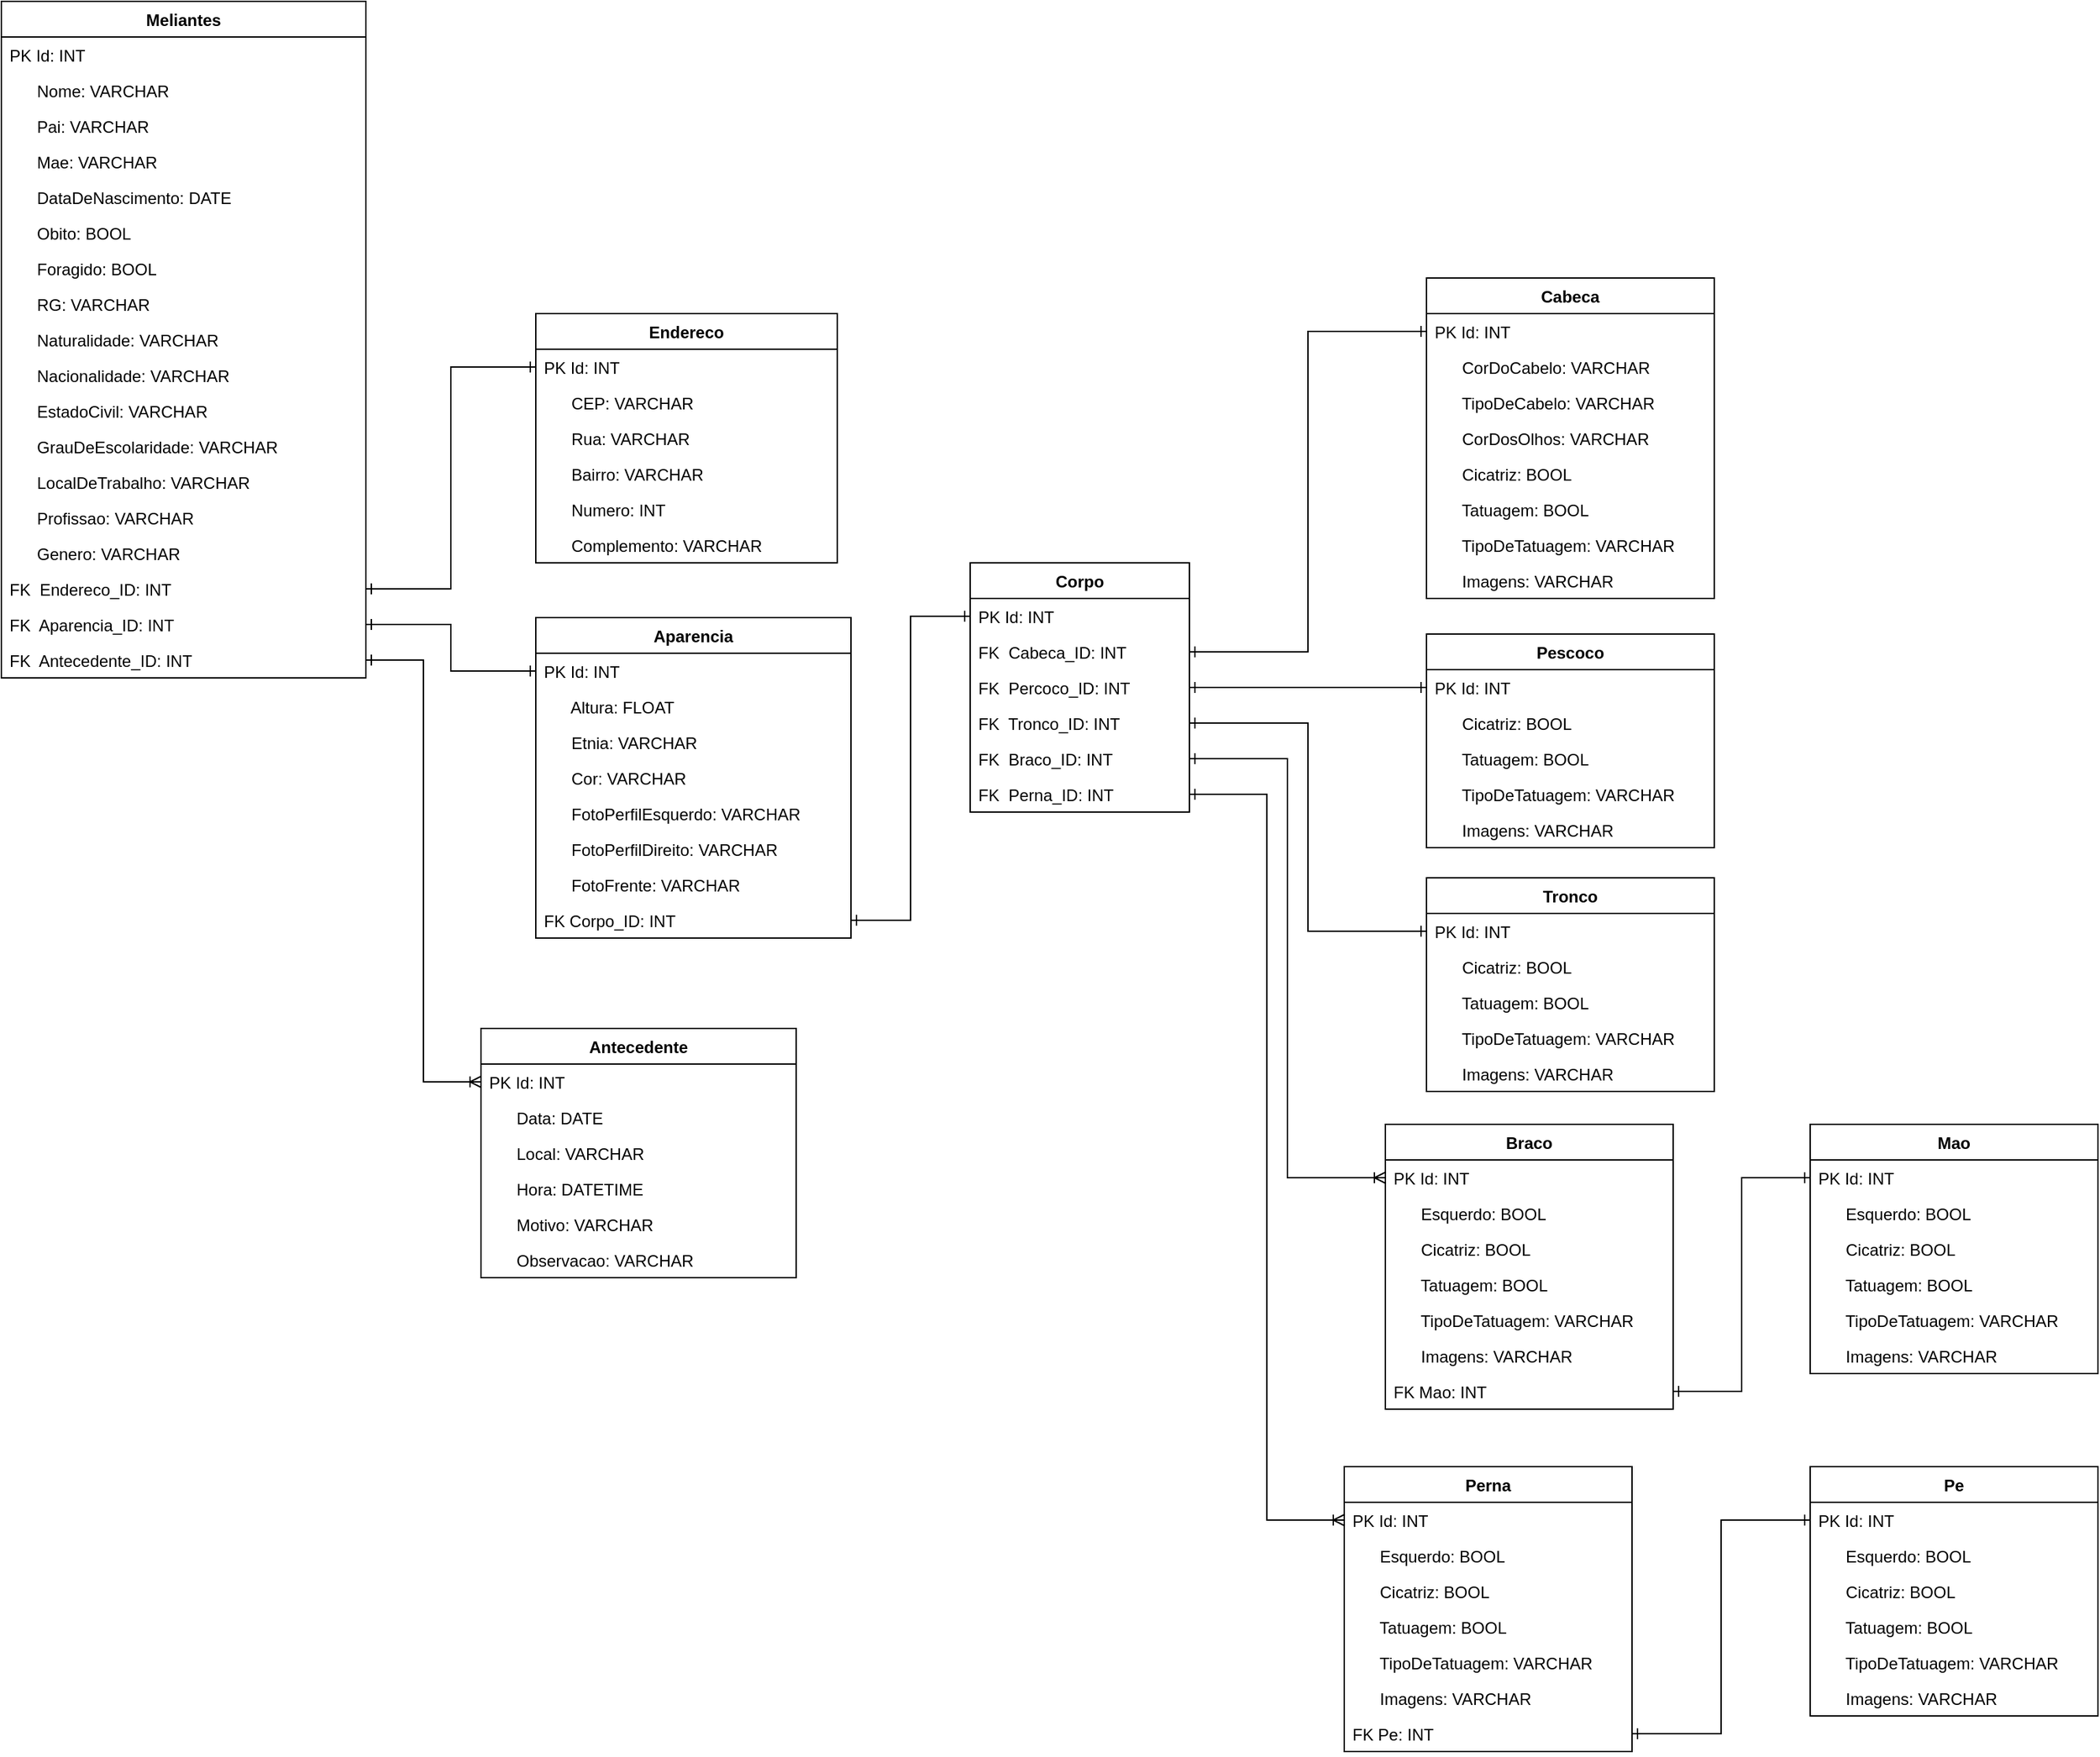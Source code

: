<mxfile version="21.1.5" type="device">
  <diagram name="Página-1" id="tqAukW0xZtE-mX-S90wy">
    <mxGraphModel dx="838" dy="461" grid="1" gridSize="10" guides="1" tooltips="1" connect="1" arrows="1" fold="1" page="1" pageScale="1" pageWidth="827" pageHeight="1169" math="0" shadow="0">
      <root>
        <mxCell id="0" />
        <mxCell id="1" parent="0" />
        <mxCell id="qsIrMADFIpEWMbKTU3-V-4" value="Endereco" style="swimlane;fontStyle=1;align=center;verticalAlign=top;childLayout=stackLayout;horizontal=1;startSize=26;horizontalStack=0;resizeParent=1;resizeParentMax=0;resizeLast=0;collapsible=1;marginBottom=0;whiteSpace=wrap;html=1;" vertex="1" parent="1">
          <mxGeometry x="510" y="268" width="220" height="182" as="geometry" />
        </mxCell>
        <mxCell id="qsIrMADFIpEWMbKTU3-V-5" value="PK Id: INT" style="text;strokeColor=none;fillColor=none;align=left;verticalAlign=top;spacingLeft=4;spacingRight=4;overflow=hidden;rotatable=0;points=[[0,0.5],[1,0.5]];portConstraint=eastwest;whiteSpace=wrap;html=1;" vertex="1" parent="qsIrMADFIpEWMbKTU3-V-4">
          <mxGeometry y="26" width="220" height="26" as="geometry" />
        </mxCell>
        <mxCell id="qsIrMADFIpEWMbKTU3-V-11" value="&amp;nbsp; &amp;nbsp; &amp;nbsp; CEP: VARCHAR" style="text;strokeColor=none;fillColor=none;align=left;verticalAlign=top;spacingLeft=4;spacingRight=4;overflow=hidden;rotatable=0;points=[[0,0.5],[1,0.5]];portConstraint=eastwest;whiteSpace=wrap;html=1;" vertex="1" parent="qsIrMADFIpEWMbKTU3-V-4">
          <mxGeometry y="52" width="220" height="26" as="geometry" />
        </mxCell>
        <mxCell id="qsIrMADFIpEWMbKTU3-V-9" value="&amp;nbsp; &amp;nbsp; &amp;nbsp; Rua: VARCHAR" style="text;strokeColor=none;fillColor=none;align=left;verticalAlign=top;spacingLeft=4;spacingRight=4;overflow=hidden;rotatable=0;points=[[0,0.5],[1,0.5]];portConstraint=eastwest;whiteSpace=wrap;html=1;" vertex="1" parent="qsIrMADFIpEWMbKTU3-V-4">
          <mxGeometry y="78" width="220" height="26" as="geometry" />
        </mxCell>
        <mxCell id="qsIrMADFIpEWMbKTU3-V-10" value="&amp;nbsp; &amp;nbsp; &amp;nbsp; Bairro: VARCHAR" style="text;strokeColor=none;fillColor=none;align=left;verticalAlign=top;spacingLeft=4;spacingRight=4;overflow=hidden;rotatable=0;points=[[0,0.5],[1,0.5]];portConstraint=eastwest;whiteSpace=wrap;html=1;" vertex="1" parent="qsIrMADFIpEWMbKTU3-V-4">
          <mxGeometry y="104" width="220" height="26" as="geometry" />
        </mxCell>
        <mxCell id="qsIrMADFIpEWMbKTU3-V-12" value="&amp;nbsp; &amp;nbsp; &amp;nbsp; Numero: INT" style="text;strokeColor=none;fillColor=none;align=left;verticalAlign=top;spacingLeft=4;spacingRight=4;overflow=hidden;rotatable=0;points=[[0,0.5],[1,0.5]];portConstraint=eastwest;whiteSpace=wrap;html=1;" vertex="1" parent="qsIrMADFIpEWMbKTU3-V-4">
          <mxGeometry y="130" width="220" height="26" as="geometry" />
        </mxCell>
        <mxCell id="qsIrMADFIpEWMbKTU3-V-13" value="&amp;nbsp; &amp;nbsp; &amp;nbsp; Complemento: VARCHAR" style="text;strokeColor=none;fillColor=none;align=left;verticalAlign=top;spacingLeft=4;spacingRight=4;overflow=hidden;rotatable=0;points=[[0,0.5],[1,0.5]];portConstraint=eastwest;whiteSpace=wrap;html=1;" vertex="1" parent="qsIrMADFIpEWMbKTU3-V-4">
          <mxGeometry y="156" width="220" height="26" as="geometry" />
        </mxCell>
        <mxCell id="qsIrMADFIpEWMbKTU3-V-14" value="Meliantes" style="swimlane;fontStyle=1;align=center;verticalAlign=top;childLayout=stackLayout;horizontal=1;startSize=26;horizontalStack=0;resizeParent=1;resizeParentMax=0;resizeLast=0;collapsible=1;marginBottom=0;whiteSpace=wrap;html=1;" vertex="1" parent="1">
          <mxGeometry x="120" y="40" width="266" height="494" as="geometry" />
        </mxCell>
        <mxCell id="qsIrMADFIpEWMbKTU3-V-15" value="PK Id: INT" style="text;strokeColor=none;fillColor=none;align=left;verticalAlign=top;spacingLeft=4;spacingRight=4;overflow=hidden;rotatable=0;points=[[0,0.5],[1,0.5]];portConstraint=eastwest;whiteSpace=wrap;html=1;" vertex="1" parent="qsIrMADFIpEWMbKTU3-V-14">
          <mxGeometry y="26" width="266" height="26" as="geometry" />
        </mxCell>
        <mxCell id="qsIrMADFIpEWMbKTU3-V-19" value="&amp;nbsp; &amp;nbsp; &amp;nbsp; Nome: VARCHAR" style="text;strokeColor=none;fillColor=none;align=left;verticalAlign=top;spacingLeft=4;spacingRight=4;overflow=hidden;rotatable=0;points=[[0,0.5],[1,0.5]];portConstraint=eastwest;whiteSpace=wrap;html=1;" vertex="1" parent="qsIrMADFIpEWMbKTU3-V-14">
          <mxGeometry y="52" width="266" height="26" as="geometry" />
        </mxCell>
        <mxCell id="qsIrMADFIpEWMbKTU3-V-20" value="&amp;nbsp; &amp;nbsp; &amp;nbsp; Pai: VARCHAR" style="text;strokeColor=none;fillColor=none;align=left;verticalAlign=top;spacingLeft=4;spacingRight=4;overflow=hidden;rotatable=0;points=[[0,0.5],[1,0.5]];portConstraint=eastwest;whiteSpace=wrap;html=1;" vertex="1" parent="qsIrMADFIpEWMbKTU3-V-14">
          <mxGeometry y="78" width="266" height="26" as="geometry" />
        </mxCell>
        <mxCell id="qsIrMADFIpEWMbKTU3-V-21" value="&amp;nbsp; &amp;nbsp; &amp;nbsp; Mae: VARCHAR" style="text;strokeColor=none;fillColor=none;align=left;verticalAlign=top;spacingLeft=4;spacingRight=4;overflow=hidden;rotatable=0;points=[[0,0.5],[1,0.5]];portConstraint=eastwest;whiteSpace=wrap;html=1;" vertex="1" parent="qsIrMADFIpEWMbKTU3-V-14">
          <mxGeometry y="104" width="266" height="26" as="geometry" />
        </mxCell>
        <mxCell id="qsIrMADFIpEWMbKTU3-V-25" value="&amp;nbsp; &amp;nbsp; &amp;nbsp; DataDeNascimento: DATE" style="text;strokeColor=none;fillColor=none;align=left;verticalAlign=top;spacingLeft=4;spacingRight=4;overflow=hidden;rotatable=0;points=[[0,0.5],[1,0.5]];portConstraint=eastwest;whiteSpace=wrap;html=1;" vertex="1" parent="qsIrMADFIpEWMbKTU3-V-14">
          <mxGeometry y="130" width="266" height="26" as="geometry" />
        </mxCell>
        <mxCell id="qsIrMADFIpEWMbKTU3-V-94" value="&amp;nbsp; &amp;nbsp; &amp;nbsp; Obito: BOOL" style="text;strokeColor=none;fillColor=none;align=left;verticalAlign=top;spacingLeft=4;spacingRight=4;overflow=hidden;rotatable=0;points=[[0,0.5],[1,0.5]];portConstraint=eastwest;whiteSpace=wrap;html=1;" vertex="1" parent="qsIrMADFIpEWMbKTU3-V-14">
          <mxGeometry y="156" width="266" height="26" as="geometry" />
        </mxCell>
        <mxCell id="qsIrMADFIpEWMbKTU3-V-95" value="&amp;nbsp; &amp;nbsp; &amp;nbsp; Foragido: BOOL" style="text;strokeColor=none;fillColor=none;align=left;verticalAlign=top;spacingLeft=4;spacingRight=4;overflow=hidden;rotatable=0;points=[[0,0.5],[1,0.5]];portConstraint=eastwest;whiteSpace=wrap;html=1;" vertex="1" parent="qsIrMADFIpEWMbKTU3-V-14">
          <mxGeometry y="182" width="266" height="26" as="geometry" />
        </mxCell>
        <mxCell id="qsIrMADFIpEWMbKTU3-V-26" value="&amp;nbsp; &amp;nbsp; &amp;nbsp; RG: VARCHAR" style="text;strokeColor=none;fillColor=none;align=left;verticalAlign=top;spacingLeft=4;spacingRight=4;overflow=hidden;rotatable=0;points=[[0,0.5],[1,0.5]];portConstraint=eastwest;whiteSpace=wrap;html=1;" vertex="1" parent="qsIrMADFIpEWMbKTU3-V-14">
          <mxGeometry y="208" width="266" height="26" as="geometry" />
        </mxCell>
        <mxCell id="qsIrMADFIpEWMbKTU3-V-27" value="&amp;nbsp; &amp;nbsp; &amp;nbsp; Naturalidade: VARCHAR" style="text;strokeColor=none;fillColor=none;align=left;verticalAlign=top;spacingLeft=4;spacingRight=4;overflow=hidden;rotatable=0;points=[[0,0.5],[1,0.5]];portConstraint=eastwest;whiteSpace=wrap;html=1;" vertex="1" parent="qsIrMADFIpEWMbKTU3-V-14">
          <mxGeometry y="234" width="266" height="26" as="geometry" />
        </mxCell>
        <mxCell id="qsIrMADFIpEWMbKTU3-V-28" value="&amp;nbsp; &amp;nbsp; &amp;nbsp; Nacionalidade: VARCHAR" style="text;strokeColor=none;fillColor=none;align=left;verticalAlign=top;spacingLeft=4;spacingRight=4;overflow=hidden;rotatable=0;points=[[0,0.5],[1,0.5]];portConstraint=eastwest;whiteSpace=wrap;html=1;" vertex="1" parent="qsIrMADFIpEWMbKTU3-V-14">
          <mxGeometry y="260" width="266" height="26" as="geometry" />
        </mxCell>
        <mxCell id="qsIrMADFIpEWMbKTU3-V-29" value="&amp;nbsp; &amp;nbsp; &amp;nbsp; EstadoCivil: VARCHAR" style="text;strokeColor=none;fillColor=none;align=left;verticalAlign=top;spacingLeft=4;spacingRight=4;overflow=hidden;rotatable=0;points=[[0,0.5],[1,0.5]];portConstraint=eastwest;whiteSpace=wrap;html=1;" vertex="1" parent="qsIrMADFIpEWMbKTU3-V-14">
          <mxGeometry y="286" width="266" height="26" as="geometry" />
        </mxCell>
        <mxCell id="qsIrMADFIpEWMbKTU3-V-30" value="&amp;nbsp; &amp;nbsp; &amp;nbsp; GrauDeEscolaridade: VARCHAR" style="text;strokeColor=none;fillColor=none;align=left;verticalAlign=top;spacingLeft=4;spacingRight=4;overflow=hidden;rotatable=0;points=[[0,0.5],[1,0.5]];portConstraint=eastwest;whiteSpace=wrap;html=1;" vertex="1" parent="qsIrMADFIpEWMbKTU3-V-14">
          <mxGeometry y="312" width="266" height="26" as="geometry" />
        </mxCell>
        <mxCell id="qsIrMADFIpEWMbKTU3-V-31" value="&amp;nbsp; &amp;nbsp; &amp;nbsp; LocalDeTrabalho: VARCHAR" style="text;strokeColor=none;fillColor=none;align=left;verticalAlign=top;spacingLeft=4;spacingRight=4;overflow=hidden;rotatable=0;points=[[0,0.5],[1,0.5]];portConstraint=eastwest;whiteSpace=wrap;html=1;" vertex="1" parent="qsIrMADFIpEWMbKTU3-V-14">
          <mxGeometry y="338" width="266" height="26" as="geometry" />
        </mxCell>
        <mxCell id="qsIrMADFIpEWMbKTU3-V-32" value="&amp;nbsp; &amp;nbsp; &amp;nbsp; Profissao: VARCHAR" style="text;strokeColor=none;fillColor=none;align=left;verticalAlign=top;spacingLeft=4;spacingRight=4;overflow=hidden;rotatable=0;points=[[0,0.5],[1,0.5]];portConstraint=eastwest;whiteSpace=wrap;html=1;" vertex="1" parent="qsIrMADFIpEWMbKTU3-V-14">
          <mxGeometry y="364" width="266" height="26" as="geometry" />
        </mxCell>
        <mxCell id="qsIrMADFIpEWMbKTU3-V-33" value="&amp;nbsp; &amp;nbsp; &amp;nbsp; Genero: VARCHAR" style="text;strokeColor=none;fillColor=none;align=left;verticalAlign=top;spacingLeft=4;spacingRight=4;overflow=hidden;rotatable=0;points=[[0,0.5],[1,0.5]];portConstraint=eastwest;whiteSpace=wrap;html=1;" vertex="1" parent="qsIrMADFIpEWMbKTU3-V-14">
          <mxGeometry y="390" width="266" height="26" as="geometry" />
        </mxCell>
        <mxCell id="qsIrMADFIpEWMbKTU3-V-34" value="FK&amp;nbsp; Endereco_ID: INT" style="text;strokeColor=none;fillColor=none;align=left;verticalAlign=top;spacingLeft=4;spacingRight=4;overflow=hidden;rotatable=0;points=[[0,0.5],[1,0.5]];portConstraint=eastwest;whiteSpace=wrap;html=1;" vertex="1" parent="qsIrMADFIpEWMbKTU3-V-14">
          <mxGeometry y="416" width="266" height="26" as="geometry" />
        </mxCell>
        <mxCell id="qsIrMADFIpEWMbKTU3-V-35" value="FK&amp;nbsp; Aparencia_ID: INT" style="text;strokeColor=none;fillColor=none;align=left;verticalAlign=top;spacingLeft=4;spacingRight=4;overflow=hidden;rotatable=0;points=[[0,0.5],[1,0.5]];portConstraint=eastwest;whiteSpace=wrap;html=1;" vertex="1" parent="qsIrMADFIpEWMbKTU3-V-14">
          <mxGeometry y="442" width="266" height="26" as="geometry" />
        </mxCell>
        <mxCell id="qsIrMADFIpEWMbKTU3-V-36" value="FK&amp;nbsp; Antecedente_ID: INT" style="text;strokeColor=none;fillColor=none;align=left;verticalAlign=top;spacingLeft=4;spacingRight=4;overflow=hidden;rotatable=0;points=[[0,0.5],[1,0.5]];portConstraint=eastwest;whiteSpace=wrap;html=1;" vertex="1" parent="qsIrMADFIpEWMbKTU3-V-14">
          <mxGeometry y="468" width="266" height="26" as="geometry" />
        </mxCell>
        <mxCell id="qsIrMADFIpEWMbKTU3-V-38" style="edgeStyle=orthogonalEdgeStyle;rounded=0;orthogonalLoop=1;jettySize=auto;html=1;exitX=0;exitY=0.5;exitDx=0;exitDy=0;entryX=1;entryY=0.5;entryDx=0;entryDy=0;endArrow=ERone;endFill=0;startArrow=ERone;startFill=0;" edge="1" parent="1" source="qsIrMADFIpEWMbKTU3-V-5" target="qsIrMADFIpEWMbKTU3-V-34">
          <mxGeometry relative="1" as="geometry" />
        </mxCell>
        <mxCell id="qsIrMADFIpEWMbKTU3-V-43" value="Aparencia" style="swimlane;fontStyle=1;align=center;verticalAlign=top;childLayout=stackLayout;horizontal=1;startSize=26;horizontalStack=0;resizeParent=1;resizeParentMax=0;resizeLast=0;collapsible=1;marginBottom=0;whiteSpace=wrap;html=1;" vertex="1" parent="1">
          <mxGeometry x="510" y="490" width="230" height="234" as="geometry" />
        </mxCell>
        <mxCell id="qsIrMADFIpEWMbKTU3-V-44" value="PK Id: INT" style="text;strokeColor=none;fillColor=none;align=left;verticalAlign=top;spacingLeft=4;spacingRight=4;overflow=hidden;rotatable=0;points=[[0,0.5],[1,0.5]];portConstraint=eastwest;whiteSpace=wrap;html=1;" vertex="1" parent="qsIrMADFIpEWMbKTU3-V-43">
          <mxGeometry y="26" width="230" height="26" as="geometry" />
        </mxCell>
        <mxCell id="qsIrMADFIpEWMbKTU3-V-47" value="&amp;nbsp; &amp;nbsp; &amp;nbsp; Altura: FLOAT" style="text;strokeColor=none;fillColor=none;align=left;verticalAlign=top;spacingLeft=4;spacingRight=4;overflow=hidden;rotatable=0;points=[[0,0.5],[1,0.5]];portConstraint=eastwest;whiteSpace=wrap;html=1;" vertex="1" parent="qsIrMADFIpEWMbKTU3-V-43">
          <mxGeometry y="52" width="230" height="26" as="geometry" />
        </mxCell>
        <mxCell id="qsIrMADFIpEWMbKTU3-V-48" value="&amp;nbsp; &amp;nbsp; &amp;nbsp; Etnia: VARCHAR" style="text;strokeColor=none;fillColor=none;align=left;verticalAlign=top;spacingLeft=4;spacingRight=4;overflow=hidden;rotatable=0;points=[[0,0.5],[1,0.5]];portConstraint=eastwest;whiteSpace=wrap;html=1;" vertex="1" parent="qsIrMADFIpEWMbKTU3-V-43">
          <mxGeometry y="78" width="230" height="26" as="geometry" />
        </mxCell>
        <mxCell id="qsIrMADFIpEWMbKTU3-V-49" value="&amp;nbsp; &amp;nbsp; &amp;nbsp; Cor: VARCHAR" style="text;strokeColor=none;fillColor=none;align=left;verticalAlign=top;spacingLeft=4;spacingRight=4;overflow=hidden;rotatable=0;points=[[0,0.5],[1,0.5]];portConstraint=eastwest;whiteSpace=wrap;html=1;" vertex="1" parent="qsIrMADFIpEWMbKTU3-V-43">
          <mxGeometry y="104" width="230" height="26" as="geometry" />
        </mxCell>
        <mxCell id="qsIrMADFIpEWMbKTU3-V-86" value="&amp;nbsp; &amp;nbsp; &amp;nbsp; FotoPerfilEsquerdo: VARCHAR" style="text;strokeColor=none;fillColor=none;align=left;verticalAlign=top;spacingLeft=4;spacingRight=4;overflow=hidden;rotatable=0;points=[[0,0.5],[1,0.5]];portConstraint=eastwest;whiteSpace=wrap;html=1;" vertex="1" parent="qsIrMADFIpEWMbKTU3-V-43">
          <mxGeometry y="130" width="230" height="26" as="geometry" />
        </mxCell>
        <mxCell id="qsIrMADFIpEWMbKTU3-V-89" value="&amp;nbsp; &amp;nbsp; &amp;nbsp; FotoPerfilDireito: VARCHAR" style="text;strokeColor=none;fillColor=none;align=left;verticalAlign=top;spacingLeft=4;spacingRight=4;overflow=hidden;rotatable=0;points=[[0,0.5],[1,0.5]];portConstraint=eastwest;whiteSpace=wrap;html=1;" vertex="1" parent="qsIrMADFIpEWMbKTU3-V-43">
          <mxGeometry y="156" width="230" height="26" as="geometry" />
        </mxCell>
        <mxCell id="qsIrMADFIpEWMbKTU3-V-87" value="&amp;nbsp; &amp;nbsp; &amp;nbsp; FotoFrente: VARCHAR" style="text;strokeColor=none;fillColor=none;align=left;verticalAlign=top;spacingLeft=4;spacingRight=4;overflow=hidden;rotatable=0;points=[[0,0.5],[1,0.5]];portConstraint=eastwest;whiteSpace=wrap;html=1;" vertex="1" parent="qsIrMADFIpEWMbKTU3-V-43">
          <mxGeometry y="182" width="230" height="26" as="geometry" />
        </mxCell>
        <mxCell id="qsIrMADFIpEWMbKTU3-V-50" value="FK Corpo_ID: INT" style="text;strokeColor=none;fillColor=none;align=left;verticalAlign=top;spacingLeft=4;spacingRight=4;overflow=hidden;rotatable=0;points=[[0,0.5],[1,0.5]];portConstraint=eastwest;whiteSpace=wrap;html=1;" vertex="1" parent="qsIrMADFIpEWMbKTU3-V-43">
          <mxGeometry y="208" width="230" height="26" as="geometry" />
        </mxCell>
        <mxCell id="qsIrMADFIpEWMbKTU3-V-51" value="Corpo" style="swimlane;fontStyle=1;align=center;verticalAlign=top;childLayout=stackLayout;horizontal=1;startSize=26;horizontalStack=0;resizeParent=1;resizeParentMax=0;resizeLast=0;collapsible=1;marginBottom=0;whiteSpace=wrap;html=1;" vertex="1" parent="1">
          <mxGeometry x="827" y="450" width="160" height="182" as="geometry" />
        </mxCell>
        <mxCell id="qsIrMADFIpEWMbKTU3-V-52" value="PK Id: INT" style="text;strokeColor=none;fillColor=none;align=left;verticalAlign=top;spacingLeft=4;spacingRight=4;overflow=hidden;rotatable=0;points=[[0,0.5],[1,0.5]];portConstraint=eastwest;whiteSpace=wrap;html=1;" vertex="1" parent="qsIrMADFIpEWMbKTU3-V-51">
          <mxGeometry y="26" width="160" height="26" as="geometry" />
        </mxCell>
        <mxCell id="qsIrMADFIpEWMbKTU3-V-53" value="FK&amp;nbsp; Cabeca_ID: INT" style="text;strokeColor=none;fillColor=none;align=left;verticalAlign=top;spacingLeft=4;spacingRight=4;overflow=hidden;rotatable=0;points=[[0,0.5],[1,0.5]];portConstraint=eastwest;whiteSpace=wrap;html=1;" vertex="1" parent="qsIrMADFIpEWMbKTU3-V-51">
          <mxGeometry y="52" width="160" height="26" as="geometry" />
        </mxCell>
        <mxCell id="qsIrMADFIpEWMbKTU3-V-70" value="FK&amp;nbsp; Percoco_ID: INT" style="text;strokeColor=none;fillColor=none;align=left;verticalAlign=top;spacingLeft=4;spacingRight=4;overflow=hidden;rotatable=0;points=[[0,0.5],[1,0.5]];portConstraint=eastwest;whiteSpace=wrap;html=1;" vertex="1" parent="qsIrMADFIpEWMbKTU3-V-51">
          <mxGeometry y="78" width="160" height="26" as="geometry" />
        </mxCell>
        <mxCell id="qsIrMADFIpEWMbKTU3-V-64" value="FK&amp;nbsp; Tronco_ID: INT" style="text;strokeColor=none;fillColor=none;align=left;verticalAlign=top;spacingLeft=4;spacingRight=4;overflow=hidden;rotatable=0;points=[[0,0.5],[1,0.5]];portConstraint=eastwest;whiteSpace=wrap;html=1;" vertex="1" parent="qsIrMADFIpEWMbKTU3-V-51">
          <mxGeometry y="104" width="160" height="26" as="geometry" />
        </mxCell>
        <mxCell id="qsIrMADFIpEWMbKTU3-V-65" value="FK&amp;nbsp; Braco_ID: INT" style="text;strokeColor=none;fillColor=none;align=left;verticalAlign=top;spacingLeft=4;spacingRight=4;overflow=hidden;rotatable=0;points=[[0,0.5],[1,0.5]];portConstraint=eastwest;whiteSpace=wrap;html=1;" vertex="1" parent="qsIrMADFIpEWMbKTU3-V-51">
          <mxGeometry y="130" width="160" height="26" as="geometry" />
        </mxCell>
        <mxCell id="qsIrMADFIpEWMbKTU3-V-66" value="FK&amp;nbsp; Perna_ID: INT" style="text;strokeColor=none;fillColor=none;align=left;verticalAlign=top;spacingLeft=4;spacingRight=4;overflow=hidden;rotatable=0;points=[[0,0.5],[1,0.5]];portConstraint=eastwest;whiteSpace=wrap;html=1;" vertex="1" parent="qsIrMADFIpEWMbKTU3-V-51">
          <mxGeometry y="156" width="160" height="26" as="geometry" />
        </mxCell>
        <mxCell id="qsIrMADFIpEWMbKTU3-V-63" style="edgeStyle=orthogonalEdgeStyle;rounded=0;orthogonalLoop=1;jettySize=auto;html=1;exitX=0;exitY=0.5;exitDx=0;exitDy=0;entryX=1;entryY=0.5;entryDx=0;entryDy=0;startArrow=ERone;startFill=0;endArrow=ERone;endFill=0;" edge="1" parent="1" source="qsIrMADFIpEWMbKTU3-V-44" target="qsIrMADFIpEWMbKTU3-V-35">
          <mxGeometry relative="1" as="geometry" />
        </mxCell>
        <mxCell id="qsIrMADFIpEWMbKTU3-V-72" style="edgeStyle=orthogonalEdgeStyle;rounded=0;orthogonalLoop=1;jettySize=auto;html=1;exitX=0;exitY=0.5;exitDx=0;exitDy=0;entryX=1;entryY=0.5;entryDx=0;entryDy=0;startArrow=ERone;startFill=0;endArrow=ERone;endFill=0;" edge="1" parent="1" source="qsIrMADFIpEWMbKTU3-V-52" target="qsIrMADFIpEWMbKTU3-V-50">
          <mxGeometry relative="1" as="geometry" />
        </mxCell>
        <mxCell id="qsIrMADFIpEWMbKTU3-V-73" value="Cabeca" style="swimlane;fontStyle=1;align=center;verticalAlign=top;childLayout=stackLayout;horizontal=1;startSize=26;horizontalStack=0;resizeParent=1;resizeParentMax=0;resizeLast=0;collapsible=1;marginBottom=0;whiteSpace=wrap;html=1;" vertex="1" parent="1">
          <mxGeometry x="1160" y="242" width="210" height="234" as="geometry" />
        </mxCell>
        <mxCell id="qsIrMADFIpEWMbKTU3-V-74" value="PK Id: INT" style="text;strokeColor=none;fillColor=none;align=left;verticalAlign=top;spacingLeft=4;spacingRight=4;overflow=hidden;rotatable=0;points=[[0,0.5],[1,0.5]];portConstraint=eastwest;whiteSpace=wrap;html=1;" vertex="1" parent="qsIrMADFIpEWMbKTU3-V-73">
          <mxGeometry y="26" width="210" height="26" as="geometry" />
        </mxCell>
        <mxCell id="qsIrMADFIpEWMbKTU3-V-90" value="&amp;nbsp; &amp;nbsp; &amp;nbsp; CorDoCabelo: VARCHAR" style="text;strokeColor=none;fillColor=none;align=left;verticalAlign=top;spacingLeft=4;spacingRight=4;overflow=hidden;rotatable=0;points=[[0,0.5],[1,0.5]];portConstraint=eastwest;whiteSpace=wrap;html=1;" vertex="1" parent="qsIrMADFIpEWMbKTU3-V-73">
          <mxGeometry y="52" width="210" height="26" as="geometry" />
        </mxCell>
        <mxCell id="qsIrMADFIpEWMbKTU3-V-91" value="&amp;nbsp; &amp;nbsp; &amp;nbsp; TipoDeCabelo: VARCHAR" style="text;strokeColor=none;fillColor=none;align=left;verticalAlign=top;spacingLeft=4;spacingRight=4;overflow=hidden;rotatable=0;points=[[0,0.5],[1,0.5]];portConstraint=eastwest;whiteSpace=wrap;html=1;" vertex="1" parent="qsIrMADFIpEWMbKTU3-V-73">
          <mxGeometry y="78" width="210" height="26" as="geometry" />
        </mxCell>
        <mxCell id="qsIrMADFIpEWMbKTU3-V-93" value="&amp;nbsp; &amp;nbsp; &amp;nbsp; CorDosOlhos: VARCHAR" style="text;strokeColor=none;fillColor=none;align=left;verticalAlign=top;spacingLeft=4;spacingRight=4;overflow=hidden;rotatable=0;points=[[0,0.5],[1,0.5]];portConstraint=eastwest;whiteSpace=wrap;html=1;" vertex="1" parent="qsIrMADFIpEWMbKTU3-V-73">
          <mxGeometry y="104" width="210" height="26" as="geometry" />
        </mxCell>
        <mxCell id="qsIrMADFIpEWMbKTU3-V-82" value="&amp;nbsp; &amp;nbsp; &amp;nbsp; Cicatriz: BOOL" style="text;strokeColor=none;fillColor=none;align=left;verticalAlign=top;spacingLeft=4;spacingRight=4;overflow=hidden;rotatable=0;points=[[0,0.5],[1,0.5]];portConstraint=eastwest;whiteSpace=wrap;html=1;" vertex="1" parent="qsIrMADFIpEWMbKTU3-V-73">
          <mxGeometry y="130" width="210" height="26" as="geometry" />
        </mxCell>
        <mxCell id="qsIrMADFIpEWMbKTU3-V-83" value="&amp;nbsp; &amp;nbsp; &amp;nbsp; Tatuagem: BOOL" style="text;strokeColor=none;fillColor=none;align=left;verticalAlign=top;spacingLeft=4;spacingRight=4;overflow=hidden;rotatable=0;points=[[0,0.5],[1,0.5]];portConstraint=eastwest;whiteSpace=wrap;html=1;" vertex="1" parent="qsIrMADFIpEWMbKTU3-V-73">
          <mxGeometry y="156" width="210" height="26" as="geometry" />
        </mxCell>
        <mxCell id="qsIrMADFIpEWMbKTU3-V-108" value="&amp;nbsp; &amp;nbsp; &amp;nbsp; TipoDeTatuagem: VARCHAR" style="text;strokeColor=none;fillColor=none;align=left;verticalAlign=top;spacingLeft=4;spacingRight=4;overflow=hidden;rotatable=0;points=[[0,0.5],[1,0.5]];portConstraint=eastwest;whiteSpace=wrap;html=1;" vertex="1" parent="qsIrMADFIpEWMbKTU3-V-73">
          <mxGeometry y="182" width="210" height="26" as="geometry" />
        </mxCell>
        <mxCell id="qsIrMADFIpEWMbKTU3-V-84" value="&amp;nbsp; &amp;nbsp; &amp;nbsp; Imagens: VARCHAR" style="text;strokeColor=none;fillColor=none;align=left;verticalAlign=top;spacingLeft=4;spacingRight=4;overflow=hidden;rotatable=0;points=[[0,0.5],[1,0.5]];portConstraint=eastwest;whiteSpace=wrap;html=1;" vertex="1" parent="qsIrMADFIpEWMbKTU3-V-73">
          <mxGeometry y="208" width="210" height="26" as="geometry" />
        </mxCell>
        <mxCell id="qsIrMADFIpEWMbKTU3-V-98" style="edgeStyle=orthogonalEdgeStyle;rounded=0;orthogonalLoop=1;jettySize=auto;html=1;exitX=1;exitY=0.5;exitDx=0;exitDy=0;entryX=0;entryY=0.5;entryDx=0;entryDy=0;startArrow=ERone;startFill=0;endArrow=ERone;endFill=0;" edge="1" parent="1" source="qsIrMADFIpEWMbKTU3-V-53" target="qsIrMADFIpEWMbKTU3-V-74">
          <mxGeometry relative="1" as="geometry" />
        </mxCell>
        <mxCell id="qsIrMADFIpEWMbKTU3-V-99" value="Pescoco" style="swimlane;fontStyle=1;align=center;verticalAlign=top;childLayout=stackLayout;horizontal=1;startSize=26;horizontalStack=0;resizeParent=1;resizeParentMax=0;resizeLast=0;collapsible=1;marginBottom=0;whiteSpace=wrap;html=1;" vertex="1" parent="1">
          <mxGeometry x="1160" y="502" width="210" height="156" as="geometry" />
        </mxCell>
        <mxCell id="qsIrMADFIpEWMbKTU3-V-100" value="PK Id: INT" style="text;strokeColor=none;fillColor=none;align=left;verticalAlign=top;spacingLeft=4;spacingRight=4;overflow=hidden;rotatable=0;points=[[0,0.5],[1,0.5]];portConstraint=eastwest;whiteSpace=wrap;html=1;" vertex="1" parent="qsIrMADFIpEWMbKTU3-V-99">
          <mxGeometry y="26" width="210" height="26" as="geometry" />
        </mxCell>
        <mxCell id="qsIrMADFIpEWMbKTU3-V-104" value="&amp;nbsp; &amp;nbsp; &amp;nbsp; Cicatriz: BOOL" style="text;strokeColor=none;fillColor=none;align=left;verticalAlign=top;spacingLeft=4;spacingRight=4;overflow=hidden;rotatable=0;points=[[0,0.5],[1,0.5]];portConstraint=eastwest;whiteSpace=wrap;html=1;" vertex="1" parent="qsIrMADFIpEWMbKTU3-V-99">
          <mxGeometry y="52" width="210" height="26" as="geometry" />
        </mxCell>
        <mxCell id="qsIrMADFIpEWMbKTU3-V-105" value="&amp;nbsp; &amp;nbsp; &amp;nbsp; Tatuagem: BOOL" style="text;strokeColor=none;fillColor=none;align=left;verticalAlign=top;spacingLeft=4;spacingRight=4;overflow=hidden;rotatable=0;points=[[0,0.5],[1,0.5]];portConstraint=eastwest;whiteSpace=wrap;html=1;" vertex="1" parent="qsIrMADFIpEWMbKTU3-V-99">
          <mxGeometry y="78" width="210" height="26" as="geometry" />
        </mxCell>
        <mxCell id="qsIrMADFIpEWMbKTU3-V-109" value="&amp;nbsp; &amp;nbsp; &amp;nbsp; TipoDeTatuagem: VARCHAR" style="text;strokeColor=none;fillColor=none;align=left;verticalAlign=top;spacingLeft=4;spacingRight=4;overflow=hidden;rotatable=0;points=[[0,0.5],[1,0.5]];portConstraint=eastwest;whiteSpace=wrap;html=1;" vertex="1" parent="qsIrMADFIpEWMbKTU3-V-99">
          <mxGeometry y="104" width="210" height="26" as="geometry" />
        </mxCell>
        <mxCell id="qsIrMADFIpEWMbKTU3-V-106" value="&amp;nbsp; &amp;nbsp; &amp;nbsp; Imagens: VARCHAR" style="text;strokeColor=none;fillColor=none;align=left;verticalAlign=top;spacingLeft=4;spacingRight=4;overflow=hidden;rotatable=0;points=[[0,0.5],[1,0.5]];portConstraint=eastwest;whiteSpace=wrap;html=1;" vertex="1" parent="qsIrMADFIpEWMbKTU3-V-99">
          <mxGeometry y="130" width="210" height="26" as="geometry" />
        </mxCell>
        <mxCell id="qsIrMADFIpEWMbKTU3-V-107" style="edgeStyle=orthogonalEdgeStyle;rounded=0;orthogonalLoop=1;jettySize=auto;html=1;exitX=1;exitY=0.5;exitDx=0;exitDy=0;startArrow=ERone;startFill=0;endArrow=ERone;endFill=0;" edge="1" parent="1" source="qsIrMADFIpEWMbKTU3-V-70" target="qsIrMADFIpEWMbKTU3-V-100">
          <mxGeometry relative="1" as="geometry" />
        </mxCell>
        <mxCell id="qsIrMADFIpEWMbKTU3-V-110" value="Tronco" style="swimlane;fontStyle=1;align=center;verticalAlign=top;childLayout=stackLayout;horizontal=1;startSize=26;horizontalStack=0;resizeParent=1;resizeParentMax=0;resizeLast=0;collapsible=1;marginBottom=0;whiteSpace=wrap;html=1;" vertex="1" parent="1">
          <mxGeometry x="1160" y="680" width="210" height="156" as="geometry" />
        </mxCell>
        <mxCell id="qsIrMADFIpEWMbKTU3-V-111" value="PK Id: INT" style="text;strokeColor=none;fillColor=none;align=left;verticalAlign=top;spacingLeft=4;spacingRight=4;overflow=hidden;rotatable=0;points=[[0,0.5],[1,0.5]];portConstraint=eastwest;whiteSpace=wrap;html=1;" vertex="1" parent="qsIrMADFIpEWMbKTU3-V-110">
          <mxGeometry y="26" width="210" height="26" as="geometry" />
        </mxCell>
        <mxCell id="qsIrMADFIpEWMbKTU3-V-112" value="&amp;nbsp; &amp;nbsp; &amp;nbsp; Cicatriz: BOOL" style="text;strokeColor=none;fillColor=none;align=left;verticalAlign=top;spacingLeft=4;spacingRight=4;overflow=hidden;rotatable=0;points=[[0,0.5],[1,0.5]];portConstraint=eastwest;whiteSpace=wrap;html=1;" vertex="1" parent="qsIrMADFIpEWMbKTU3-V-110">
          <mxGeometry y="52" width="210" height="26" as="geometry" />
        </mxCell>
        <mxCell id="qsIrMADFIpEWMbKTU3-V-113" value="&amp;nbsp; &amp;nbsp; &amp;nbsp; Tatuagem: BOOL" style="text;strokeColor=none;fillColor=none;align=left;verticalAlign=top;spacingLeft=4;spacingRight=4;overflow=hidden;rotatable=0;points=[[0,0.5],[1,0.5]];portConstraint=eastwest;whiteSpace=wrap;html=1;" vertex="1" parent="qsIrMADFIpEWMbKTU3-V-110">
          <mxGeometry y="78" width="210" height="26" as="geometry" />
        </mxCell>
        <mxCell id="qsIrMADFIpEWMbKTU3-V-114" value="&amp;nbsp; &amp;nbsp; &amp;nbsp; TipoDeTatuagem: VARCHAR" style="text;strokeColor=none;fillColor=none;align=left;verticalAlign=top;spacingLeft=4;spacingRight=4;overflow=hidden;rotatable=0;points=[[0,0.5],[1,0.5]];portConstraint=eastwest;whiteSpace=wrap;html=1;" vertex="1" parent="qsIrMADFIpEWMbKTU3-V-110">
          <mxGeometry y="104" width="210" height="26" as="geometry" />
        </mxCell>
        <mxCell id="qsIrMADFIpEWMbKTU3-V-115" value="&amp;nbsp; &amp;nbsp; &amp;nbsp; Imagens: VARCHAR" style="text;strokeColor=none;fillColor=none;align=left;verticalAlign=top;spacingLeft=4;spacingRight=4;overflow=hidden;rotatable=0;points=[[0,0.5],[1,0.5]];portConstraint=eastwest;whiteSpace=wrap;html=1;" vertex="1" parent="qsIrMADFIpEWMbKTU3-V-110">
          <mxGeometry y="130" width="210" height="26" as="geometry" />
        </mxCell>
        <mxCell id="qsIrMADFIpEWMbKTU3-V-116" style="edgeStyle=orthogonalEdgeStyle;rounded=0;orthogonalLoop=1;jettySize=auto;html=1;exitX=1;exitY=0.5;exitDx=0;exitDy=0;entryX=0;entryY=0.5;entryDx=0;entryDy=0;startArrow=ERone;startFill=0;endArrow=ERone;endFill=0;" edge="1" parent="1" source="qsIrMADFIpEWMbKTU3-V-64" target="qsIrMADFIpEWMbKTU3-V-111">
          <mxGeometry relative="1" as="geometry" />
        </mxCell>
        <mxCell id="qsIrMADFIpEWMbKTU3-V-118" value="Braco" style="swimlane;fontStyle=1;align=center;verticalAlign=top;childLayout=stackLayout;horizontal=1;startSize=26;horizontalStack=0;resizeParent=1;resizeParentMax=0;resizeLast=0;collapsible=1;marginBottom=0;whiteSpace=wrap;html=1;" vertex="1" parent="1">
          <mxGeometry x="1130" y="860" width="210" height="208" as="geometry" />
        </mxCell>
        <mxCell id="qsIrMADFIpEWMbKTU3-V-119" value="PK Id: INT" style="text;strokeColor=none;fillColor=none;align=left;verticalAlign=top;spacingLeft=4;spacingRight=4;overflow=hidden;rotatable=0;points=[[0,0.5],[1,0.5]];portConstraint=eastwest;whiteSpace=wrap;html=1;" vertex="1" parent="qsIrMADFIpEWMbKTU3-V-118">
          <mxGeometry y="26" width="210" height="26" as="geometry" />
        </mxCell>
        <mxCell id="qsIrMADFIpEWMbKTU3-V-120" value="&amp;nbsp; &amp;nbsp; &amp;nbsp; Esquerdo: BOOL" style="text;strokeColor=none;fillColor=none;align=left;verticalAlign=top;spacingLeft=4;spacingRight=4;overflow=hidden;rotatable=0;points=[[0,0.5],[1,0.5]];portConstraint=eastwest;whiteSpace=wrap;html=1;" vertex="1" parent="qsIrMADFIpEWMbKTU3-V-118">
          <mxGeometry y="52" width="210" height="26" as="geometry" />
        </mxCell>
        <mxCell id="qsIrMADFIpEWMbKTU3-V-124" value="&amp;nbsp; &amp;nbsp; &amp;nbsp; Cicatriz: BOOL" style="text;strokeColor=none;fillColor=none;align=left;verticalAlign=top;spacingLeft=4;spacingRight=4;overflow=hidden;rotatable=0;points=[[0,0.5],[1,0.5]];portConstraint=eastwest;whiteSpace=wrap;html=1;" vertex="1" parent="qsIrMADFIpEWMbKTU3-V-118">
          <mxGeometry y="78" width="210" height="26" as="geometry" />
        </mxCell>
        <mxCell id="qsIrMADFIpEWMbKTU3-V-121" value="&amp;nbsp; &amp;nbsp; &amp;nbsp; Tatuagem: BOOL" style="text;strokeColor=none;fillColor=none;align=left;verticalAlign=top;spacingLeft=4;spacingRight=4;overflow=hidden;rotatable=0;points=[[0,0.5],[1,0.5]];portConstraint=eastwest;whiteSpace=wrap;html=1;" vertex="1" parent="qsIrMADFIpEWMbKTU3-V-118">
          <mxGeometry y="104" width="210" height="26" as="geometry" />
        </mxCell>
        <mxCell id="qsIrMADFIpEWMbKTU3-V-122" value="&amp;nbsp; &amp;nbsp; &amp;nbsp; TipoDeTatuagem: VARCHAR" style="text;strokeColor=none;fillColor=none;align=left;verticalAlign=top;spacingLeft=4;spacingRight=4;overflow=hidden;rotatable=0;points=[[0,0.5],[1,0.5]];portConstraint=eastwest;whiteSpace=wrap;html=1;" vertex="1" parent="qsIrMADFIpEWMbKTU3-V-118">
          <mxGeometry y="130" width="210" height="26" as="geometry" />
        </mxCell>
        <mxCell id="qsIrMADFIpEWMbKTU3-V-123" value="&amp;nbsp; &amp;nbsp; &amp;nbsp; Imagens: VARCHAR" style="text;strokeColor=none;fillColor=none;align=left;verticalAlign=top;spacingLeft=4;spacingRight=4;overflow=hidden;rotatable=0;points=[[0,0.5],[1,0.5]];portConstraint=eastwest;whiteSpace=wrap;html=1;" vertex="1" parent="qsIrMADFIpEWMbKTU3-V-118">
          <mxGeometry y="156" width="210" height="26" as="geometry" />
        </mxCell>
        <mxCell id="qsIrMADFIpEWMbKTU3-V-133" value="FK Mao: INT" style="text;strokeColor=none;fillColor=none;align=left;verticalAlign=top;spacingLeft=4;spacingRight=4;overflow=hidden;rotatable=0;points=[[0,0.5],[1,0.5]];portConstraint=eastwest;whiteSpace=wrap;html=1;" vertex="1" parent="qsIrMADFIpEWMbKTU3-V-118">
          <mxGeometry y="182" width="210" height="26" as="geometry" />
        </mxCell>
        <mxCell id="qsIrMADFIpEWMbKTU3-V-125" style="edgeStyle=orthogonalEdgeStyle;rounded=0;orthogonalLoop=1;jettySize=auto;html=1;exitX=1;exitY=0.5;exitDx=0;exitDy=0;entryX=0;entryY=0.5;entryDx=0;entryDy=0;startArrow=ERone;startFill=0;endArrow=ERoneToMany;endFill=0;" edge="1" parent="1" source="qsIrMADFIpEWMbKTU3-V-65" target="qsIrMADFIpEWMbKTU3-V-119">
          <mxGeometry relative="1" as="geometry" />
        </mxCell>
        <mxCell id="qsIrMADFIpEWMbKTU3-V-134" value="Mao" style="swimlane;fontStyle=1;align=center;verticalAlign=top;childLayout=stackLayout;horizontal=1;startSize=26;horizontalStack=0;resizeParent=1;resizeParentMax=0;resizeLast=0;collapsible=1;marginBottom=0;whiteSpace=wrap;html=1;" vertex="1" parent="1">
          <mxGeometry x="1440" y="860" width="210" height="182" as="geometry" />
        </mxCell>
        <mxCell id="qsIrMADFIpEWMbKTU3-V-135" value="PK Id: INT" style="text;strokeColor=none;fillColor=none;align=left;verticalAlign=top;spacingLeft=4;spacingRight=4;overflow=hidden;rotatable=0;points=[[0,0.5],[1,0.5]];portConstraint=eastwest;whiteSpace=wrap;html=1;" vertex="1" parent="qsIrMADFIpEWMbKTU3-V-134">
          <mxGeometry y="26" width="210" height="26" as="geometry" />
        </mxCell>
        <mxCell id="qsIrMADFIpEWMbKTU3-V-136" value="&amp;nbsp; &amp;nbsp; &amp;nbsp; Esquerdo: BOOL" style="text;strokeColor=none;fillColor=none;align=left;verticalAlign=top;spacingLeft=4;spacingRight=4;overflow=hidden;rotatable=0;points=[[0,0.5],[1,0.5]];portConstraint=eastwest;whiteSpace=wrap;html=1;" vertex="1" parent="qsIrMADFIpEWMbKTU3-V-134">
          <mxGeometry y="52" width="210" height="26" as="geometry" />
        </mxCell>
        <mxCell id="qsIrMADFIpEWMbKTU3-V-137" value="&amp;nbsp; &amp;nbsp; &amp;nbsp; Cicatriz: BOOL" style="text;strokeColor=none;fillColor=none;align=left;verticalAlign=top;spacingLeft=4;spacingRight=4;overflow=hidden;rotatable=0;points=[[0,0.5],[1,0.5]];portConstraint=eastwest;whiteSpace=wrap;html=1;" vertex="1" parent="qsIrMADFIpEWMbKTU3-V-134">
          <mxGeometry y="78" width="210" height="26" as="geometry" />
        </mxCell>
        <mxCell id="qsIrMADFIpEWMbKTU3-V-138" value="&amp;nbsp; &amp;nbsp; &amp;nbsp; Tatuagem: BOOL" style="text;strokeColor=none;fillColor=none;align=left;verticalAlign=top;spacingLeft=4;spacingRight=4;overflow=hidden;rotatable=0;points=[[0,0.5],[1,0.5]];portConstraint=eastwest;whiteSpace=wrap;html=1;" vertex="1" parent="qsIrMADFIpEWMbKTU3-V-134">
          <mxGeometry y="104" width="210" height="26" as="geometry" />
        </mxCell>
        <mxCell id="qsIrMADFIpEWMbKTU3-V-139" value="&amp;nbsp; &amp;nbsp; &amp;nbsp; TipoDeTatuagem: VARCHAR" style="text;strokeColor=none;fillColor=none;align=left;verticalAlign=top;spacingLeft=4;spacingRight=4;overflow=hidden;rotatable=0;points=[[0,0.5],[1,0.5]];portConstraint=eastwest;whiteSpace=wrap;html=1;" vertex="1" parent="qsIrMADFIpEWMbKTU3-V-134">
          <mxGeometry y="130" width="210" height="26" as="geometry" />
        </mxCell>
        <mxCell id="qsIrMADFIpEWMbKTU3-V-140" value="&amp;nbsp; &amp;nbsp; &amp;nbsp; Imagens: VARCHAR" style="text;strokeColor=none;fillColor=none;align=left;verticalAlign=top;spacingLeft=4;spacingRight=4;overflow=hidden;rotatable=0;points=[[0,0.5],[1,0.5]];portConstraint=eastwest;whiteSpace=wrap;html=1;" vertex="1" parent="qsIrMADFIpEWMbKTU3-V-134">
          <mxGeometry y="156" width="210" height="26" as="geometry" />
        </mxCell>
        <mxCell id="qsIrMADFIpEWMbKTU3-V-142" style="edgeStyle=orthogonalEdgeStyle;rounded=0;orthogonalLoop=1;jettySize=auto;html=1;entryX=0;entryY=0.5;entryDx=0;entryDy=0;startArrow=ERone;startFill=0;endArrow=ERone;endFill=0;" edge="1" parent="1" source="qsIrMADFIpEWMbKTU3-V-133" target="qsIrMADFIpEWMbKTU3-V-135">
          <mxGeometry relative="1" as="geometry" />
        </mxCell>
        <mxCell id="qsIrMADFIpEWMbKTU3-V-143" value="Perna" style="swimlane;fontStyle=1;align=center;verticalAlign=top;childLayout=stackLayout;horizontal=1;startSize=26;horizontalStack=0;resizeParent=1;resizeParentMax=0;resizeLast=0;collapsible=1;marginBottom=0;whiteSpace=wrap;html=1;" vertex="1" parent="1">
          <mxGeometry x="1100" y="1110" width="210" height="208" as="geometry" />
        </mxCell>
        <mxCell id="qsIrMADFIpEWMbKTU3-V-144" value="PK Id: INT" style="text;strokeColor=none;fillColor=none;align=left;verticalAlign=top;spacingLeft=4;spacingRight=4;overflow=hidden;rotatable=0;points=[[0,0.5],[1,0.5]];portConstraint=eastwest;whiteSpace=wrap;html=1;" vertex="1" parent="qsIrMADFIpEWMbKTU3-V-143">
          <mxGeometry y="26" width="210" height="26" as="geometry" />
        </mxCell>
        <mxCell id="qsIrMADFIpEWMbKTU3-V-145" value="&amp;nbsp; &amp;nbsp; &amp;nbsp; Esquerdo: BOOL" style="text;strokeColor=none;fillColor=none;align=left;verticalAlign=top;spacingLeft=4;spacingRight=4;overflow=hidden;rotatable=0;points=[[0,0.5],[1,0.5]];portConstraint=eastwest;whiteSpace=wrap;html=1;" vertex="1" parent="qsIrMADFIpEWMbKTU3-V-143">
          <mxGeometry y="52" width="210" height="26" as="geometry" />
        </mxCell>
        <mxCell id="qsIrMADFIpEWMbKTU3-V-146" value="&amp;nbsp; &amp;nbsp; &amp;nbsp; Cicatriz: BOOL" style="text;strokeColor=none;fillColor=none;align=left;verticalAlign=top;spacingLeft=4;spacingRight=4;overflow=hidden;rotatable=0;points=[[0,0.5],[1,0.5]];portConstraint=eastwest;whiteSpace=wrap;html=1;" vertex="1" parent="qsIrMADFIpEWMbKTU3-V-143">
          <mxGeometry y="78" width="210" height="26" as="geometry" />
        </mxCell>
        <mxCell id="qsIrMADFIpEWMbKTU3-V-147" value="&amp;nbsp; &amp;nbsp; &amp;nbsp; Tatuagem: BOOL" style="text;strokeColor=none;fillColor=none;align=left;verticalAlign=top;spacingLeft=4;spacingRight=4;overflow=hidden;rotatable=0;points=[[0,0.5],[1,0.5]];portConstraint=eastwest;whiteSpace=wrap;html=1;" vertex="1" parent="qsIrMADFIpEWMbKTU3-V-143">
          <mxGeometry y="104" width="210" height="26" as="geometry" />
        </mxCell>
        <mxCell id="qsIrMADFIpEWMbKTU3-V-148" value="&amp;nbsp; &amp;nbsp; &amp;nbsp; TipoDeTatuagem: VARCHAR" style="text;strokeColor=none;fillColor=none;align=left;verticalAlign=top;spacingLeft=4;spacingRight=4;overflow=hidden;rotatable=0;points=[[0,0.5],[1,0.5]];portConstraint=eastwest;whiteSpace=wrap;html=1;" vertex="1" parent="qsIrMADFIpEWMbKTU3-V-143">
          <mxGeometry y="130" width="210" height="26" as="geometry" />
        </mxCell>
        <mxCell id="qsIrMADFIpEWMbKTU3-V-149" value="&amp;nbsp; &amp;nbsp; &amp;nbsp; Imagens: VARCHAR" style="text;strokeColor=none;fillColor=none;align=left;verticalAlign=top;spacingLeft=4;spacingRight=4;overflow=hidden;rotatable=0;points=[[0,0.5],[1,0.5]];portConstraint=eastwest;whiteSpace=wrap;html=1;" vertex="1" parent="qsIrMADFIpEWMbKTU3-V-143">
          <mxGeometry y="156" width="210" height="26" as="geometry" />
        </mxCell>
        <mxCell id="qsIrMADFIpEWMbKTU3-V-150" value="FK Pe: INT" style="text;strokeColor=none;fillColor=none;align=left;verticalAlign=top;spacingLeft=4;spacingRight=4;overflow=hidden;rotatable=0;points=[[0,0.5],[1,0.5]];portConstraint=eastwest;whiteSpace=wrap;html=1;" vertex="1" parent="qsIrMADFIpEWMbKTU3-V-143">
          <mxGeometry y="182" width="210" height="26" as="geometry" />
        </mxCell>
        <mxCell id="qsIrMADFIpEWMbKTU3-V-151" style="edgeStyle=orthogonalEdgeStyle;rounded=0;orthogonalLoop=1;jettySize=auto;html=1;exitX=1;exitY=0.5;exitDx=0;exitDy=0;entryX=0;entryY=0.5;entryDx=0;entryDy=0;endArrow=ERoneToMany;endFill=0;startArrow=ERone;startFill=0;" edge="1" parent="1" source="qsIrMADFIpEWMbKTU3-V-66" target="qsIrMADFIpEWMbKTU3-V-144">
          <mxGeometry relative="1" as="geometry" />
        </mxCell>
        <mxCell id="qsIrMADFIpEWMbKTU3-V-153" value="Pe" style="swimlane;fontStyle=1;align=center;verticalAlign=top;childLayout=stackLayout;horizontal=1;startSize=26;horizontalStack=0;resizeParent=1;resizeParentMax=0;resizeLast=0;collapsible=1;marginBottom=0;whiteSpace=wrap;html=1;" vertex="1" parent="1">
          <mxGeometry x="1440" y="1110" width="210" height="182" as="geometry" />
        </mxCell>
        <mxCell id="qsIrMADFIpEWMbKTU3-V-154" value="PK Id: INT" style="text;strokeColor=none;fillColor=none;align=left;verticalAlign=top;spacingLeft=4;spacingRight=4;overflow=hidden;rotatable=0;points=[[0,0.5],[1,0.5]];portConstraint=eastwest;whiteSpace=wrap;html=1;" vertex="1" parent="qsIrMADFIpEWMbKTU3-V-153">
          <mxGeometry y="26" width="210" height="26" as="geometry" />
        </mxCell>
        <mxCell id="qsIrMADFIpEWMbKTU3-V-155" value="&amp;nbsp; &amp;nbsp; &amp;nbsp; Esquerdo: BOOL" style="text;strokeColor=none;fillColor=none;align=left;verticalAlign=top;spacingLeft=4;spacingRight=4;overflow=hidden;rotatable=0;points=[[0,0.5],[1,0.5]];portConstraint=eastwest;whiteSpace=wrap;html=1;" vertex="1" parent="qsIrMADFIpEWMbKTU3-V-153">
          <mxGeometry y="52" width="210" height="26" as="geometry" />
        </mxCell>
        <mxCell id="qsIrMADFIpEWMbKTU3-V-156" value="&amp;nbsp; &amp;nbsp; &amp;nbsp; Cicatriz: BOOL" style="text;strokeColor=none;fillColor=none;align=left;verticalAlign=top;spacingLeft=4;spacingRight=4;overflow=hidden;rotatable=0;points=[[0,0.5],[1,0.5]];portConstraint=eastwest;whiteSpace=wrap;html=1;" vertex="1" parent="qsIrMADFIpEWMbKTU3-V-153">
          <mxGeometry y="78" width="210" height="26" as="geometry" />
        </mxCell>
        <mxCell id="qsIrMADFIpEWMbKTU3-V-157" value="&amp;nbsp; &amp;nbsp; &amp;nbsp; Tatuagem: BOOL" style="text;strokeColor=none;fillColor=none;align=left;verticalAlign=top;spacingLeft=4;spacingRight=4;overflow=hidden;rotatable=0;points=[[0,0.5],[1,0.5]];portConstraint=eastwest;whiteSpace=wrap;html=1;" vertex="1" parent="qsIrMADFIpEWMbKTU3-V-153">
          <mxGeometry y="104" width="210" height="26" as="geometry" />
        </mxCell>
        <mxCell id="qsIrMADFIpEWMbKTU3-V-158" value="&amp;nbsp; &amp;nbsp; &amp;nbsp; TipoDeTatuagem: VARCHAR" style="text;strokeColor=none;fillColor=none;align=left;verticalAlign=top;spacingLeft=4;spacingRight=4;overflow=hidden;rotatable=0;points=[[0,0.5],[1,0.5]];portConstraint=eastwest;whiteSpace=wrap;html=1;" vertex="1" parent="qsIrMADFIpEWMbKTU3-V-153">
          <mxGeometry y="130" width="210" height="26" as="geometry" />
        </mxCell>
        <mxCell id="qsIrMADFIpEWMbKTU3-V-159" value="&amp;nbsp; &amp;nbsp; &amp;nbsp; Imagens: VARCHAR" style="text;strokeColor=none;fillColor=none;align=left;verticalAlign=top;spacingLeft=4;spacingRight=4;overflow=hidden;rotatable=0;points=[[0,0.5],[1,0.5]];portConstraint=eastwest;whiteSpace=wrap;html=1;" vertex="1" parent="qsIrMADFIpEWMbKTU3-V-153">
          <mxGeometry y="156" width="210" height="26" as="geometry" />
        </mxCell>
        <mxCell id="qsIrMADFIpEWMbKTU3-V-160" style="edgeStyle=orthogonalEdgeStyle;rounded=0;orthogonalLoop=1;jettySize=auto;html=1;exitX=1;exitY=0.5;exitDx=0;exitDy=0;entryX=0;entryY=0.5;entryDx=0;entryDy=0;startArrow=ERone;startFill=0;endArrow=ERone;endFill=0;" edge="1" parent="1" source="qsIrMADFIpEWMbKTU3-V-150" target="qsIrMADFIpEWMbKTU3-V-154">
          <mxGeometry relative="1" as="geometry" />
        </mxCell>
        <mxCell id="qsIrMADFIpEWMbKTU3-V-161" value="Antecedente" style="swimlane;fontStyle=1;align=center;verticalAlign=top;childLayout=stackLayout;horizontal=1;startSize=26;horizontalStack=0;resizeParent=1;resizeParentMax=0;resizeLast=0;collapsible=1;marginBottom=0;whiteSpace=wrap;html=1;" vertex="1" parent="1">
          <mxGeometry x="470" y="790" width="230" height="182" as="geometry" />
        </mxCell>
        <mxCell id="qsIrMADFIpEWMbKTU3-V-162" value="PK Id: INT" style="text;strokeColor=none;fillColor=none;align=left;verticalAlign=top;spacingLeft=4;spacingRight=4;overflow=hidden;rotatable=0;points=[[0,0.5],[1,0.5]];portConstraint=eastwest;whiteSpace=wrap;html=1;" vertex="1" parent="qsIrMADFIpEWMbKTU3-V-161">
          <mxGeometry y="26" width="230" height="26" as="geometry" />
        </mxCell>
        <mxCell id="qsIrMADFIpEWMbKTU3-V-167" value="&amp;nbsp; &amp;nbsp; &amp;nbsp; Data: DATE" style="text;strokeColor=none;fillColor=none;align=left;verticalAlign=top;spacingLeft=4;spacingRight=4;overflow=hidden;rotatable=0;points=[[0,0.5],[1,0.5]];portConstraint=eastwest;whiteSpace=wrap;html=1;" vertex="1" parent="qsIrMADFIpEWMbKTU3-V-161">
          <mxGeometry y="52" width="230" height="26" as="geometry" />
        </mxCell>
        <mxCell id="qsIrMADFIpEWMbKTU3-V-170" value="&amp;nbsp; &amp;nbsp; &amp;nbsp; Local: VARCHAR" style="text;strokeColor=none;fillColor=none;align=left;verticalAlign=top;spacingLeft=4;spacingRight=4;overflow=hidden;rotatable=0;points=[[0,0.5],[1,0.5]];portConstraint=eastwest;whiteSpace=wrap;html=1;" vertex="1" parent="qsIrMADFIpEWMbKTU3-V-161">
          <mxGeometry y="78" width="230" height="26" as="geometry" />
        </mxCell>
        <mxCell id="qsIrMADFIpEWMbKTU3-V-171" value="&amp;nbsp; &amp;nbsp; &amp;nbsp; Hora: DATETIME" style="text;strokeColor=none;fillColor=none;align=left;verticalAlign=top;spacingLeft=4;spacingRight=4;overflow=hidden;rotatable=0;points=[[0,0.5],[1,0.5]];portConstraint=eastwest;whiteSpace=wrap;html=1;" vertex="1" parent="qsIrMADFIpEWMbKTU3-V-161">
          <mxGeometry y="104" width="230" height="26" as="geometry" />
        </mxCell>
        <mxCell id="qsIrMADFIpEWMbKTU3-V-172" value="&amp;nbsp; &amp;nbsp; &amp;nbsp; Motivo: VARCHAR" style="text;strokeColor=none;fillColor=none;align=left;verticalAlign=top;spacingLeft=4;spacingRight=4;overflow=hidden;rotatable=0;points=[[0,0.5],[1,0.5]];portConstraint=eastwest;whiteSpace=wrap;html=1;" vertex="1" parent="qsIrMADFIpEWMbKTU3-V-161">
          <mxGeometry y="130" width="230" height="26" as="geometry" />
        </mxCell>
        <mxCell id="qsIrMADFIpEWMbKTU3-V-173" value="&amp;nbsp; &amp;nbsp; &amp;nbsp; Observacao: VARCHAR" style="text;strokeColor=none;fillColor=none;align=left;verticalAlign=top;spacingLeft=4;spacingRight=4;overflow=hidden;rotatable=0;points=[[0,0.5],[1,0.5]];portConstraint=eastwest;whiteSpace=wrap;html=1;" vertex="1" parent="qsIrMADFIpEWMbKTU3-V-161">
          <mxGeometry y="156" width="230" height="26" as="geometry" />
        </mxCell>
        <mxCell id="qsIrMADFIpEWMbKTU3-V-174" style="edgeStyle=orthogonalEdgeStyle;rounded=0;orthogonalLoop=1;jettySize=auto;html=1;exitX=1;exitY=0.5;exitDx=0;exitDy=0;entryX=0;entryY=0.5;entryDx=0;entryDy=0;startArrow=ERone;startFill=0;endArrow=ERoneToMany;endFill=0;" edge="1" parent="1" source="qsIrMADFIpEWMbKTU3-V-36" target="qsIrMADFIpEWMbKTU3-V-162">
          <mxGeometry relative="1" as="geometry" />
        </mxCell>
      </root>
    </mxGraphModel>
  </diagram>
</mxfile>
